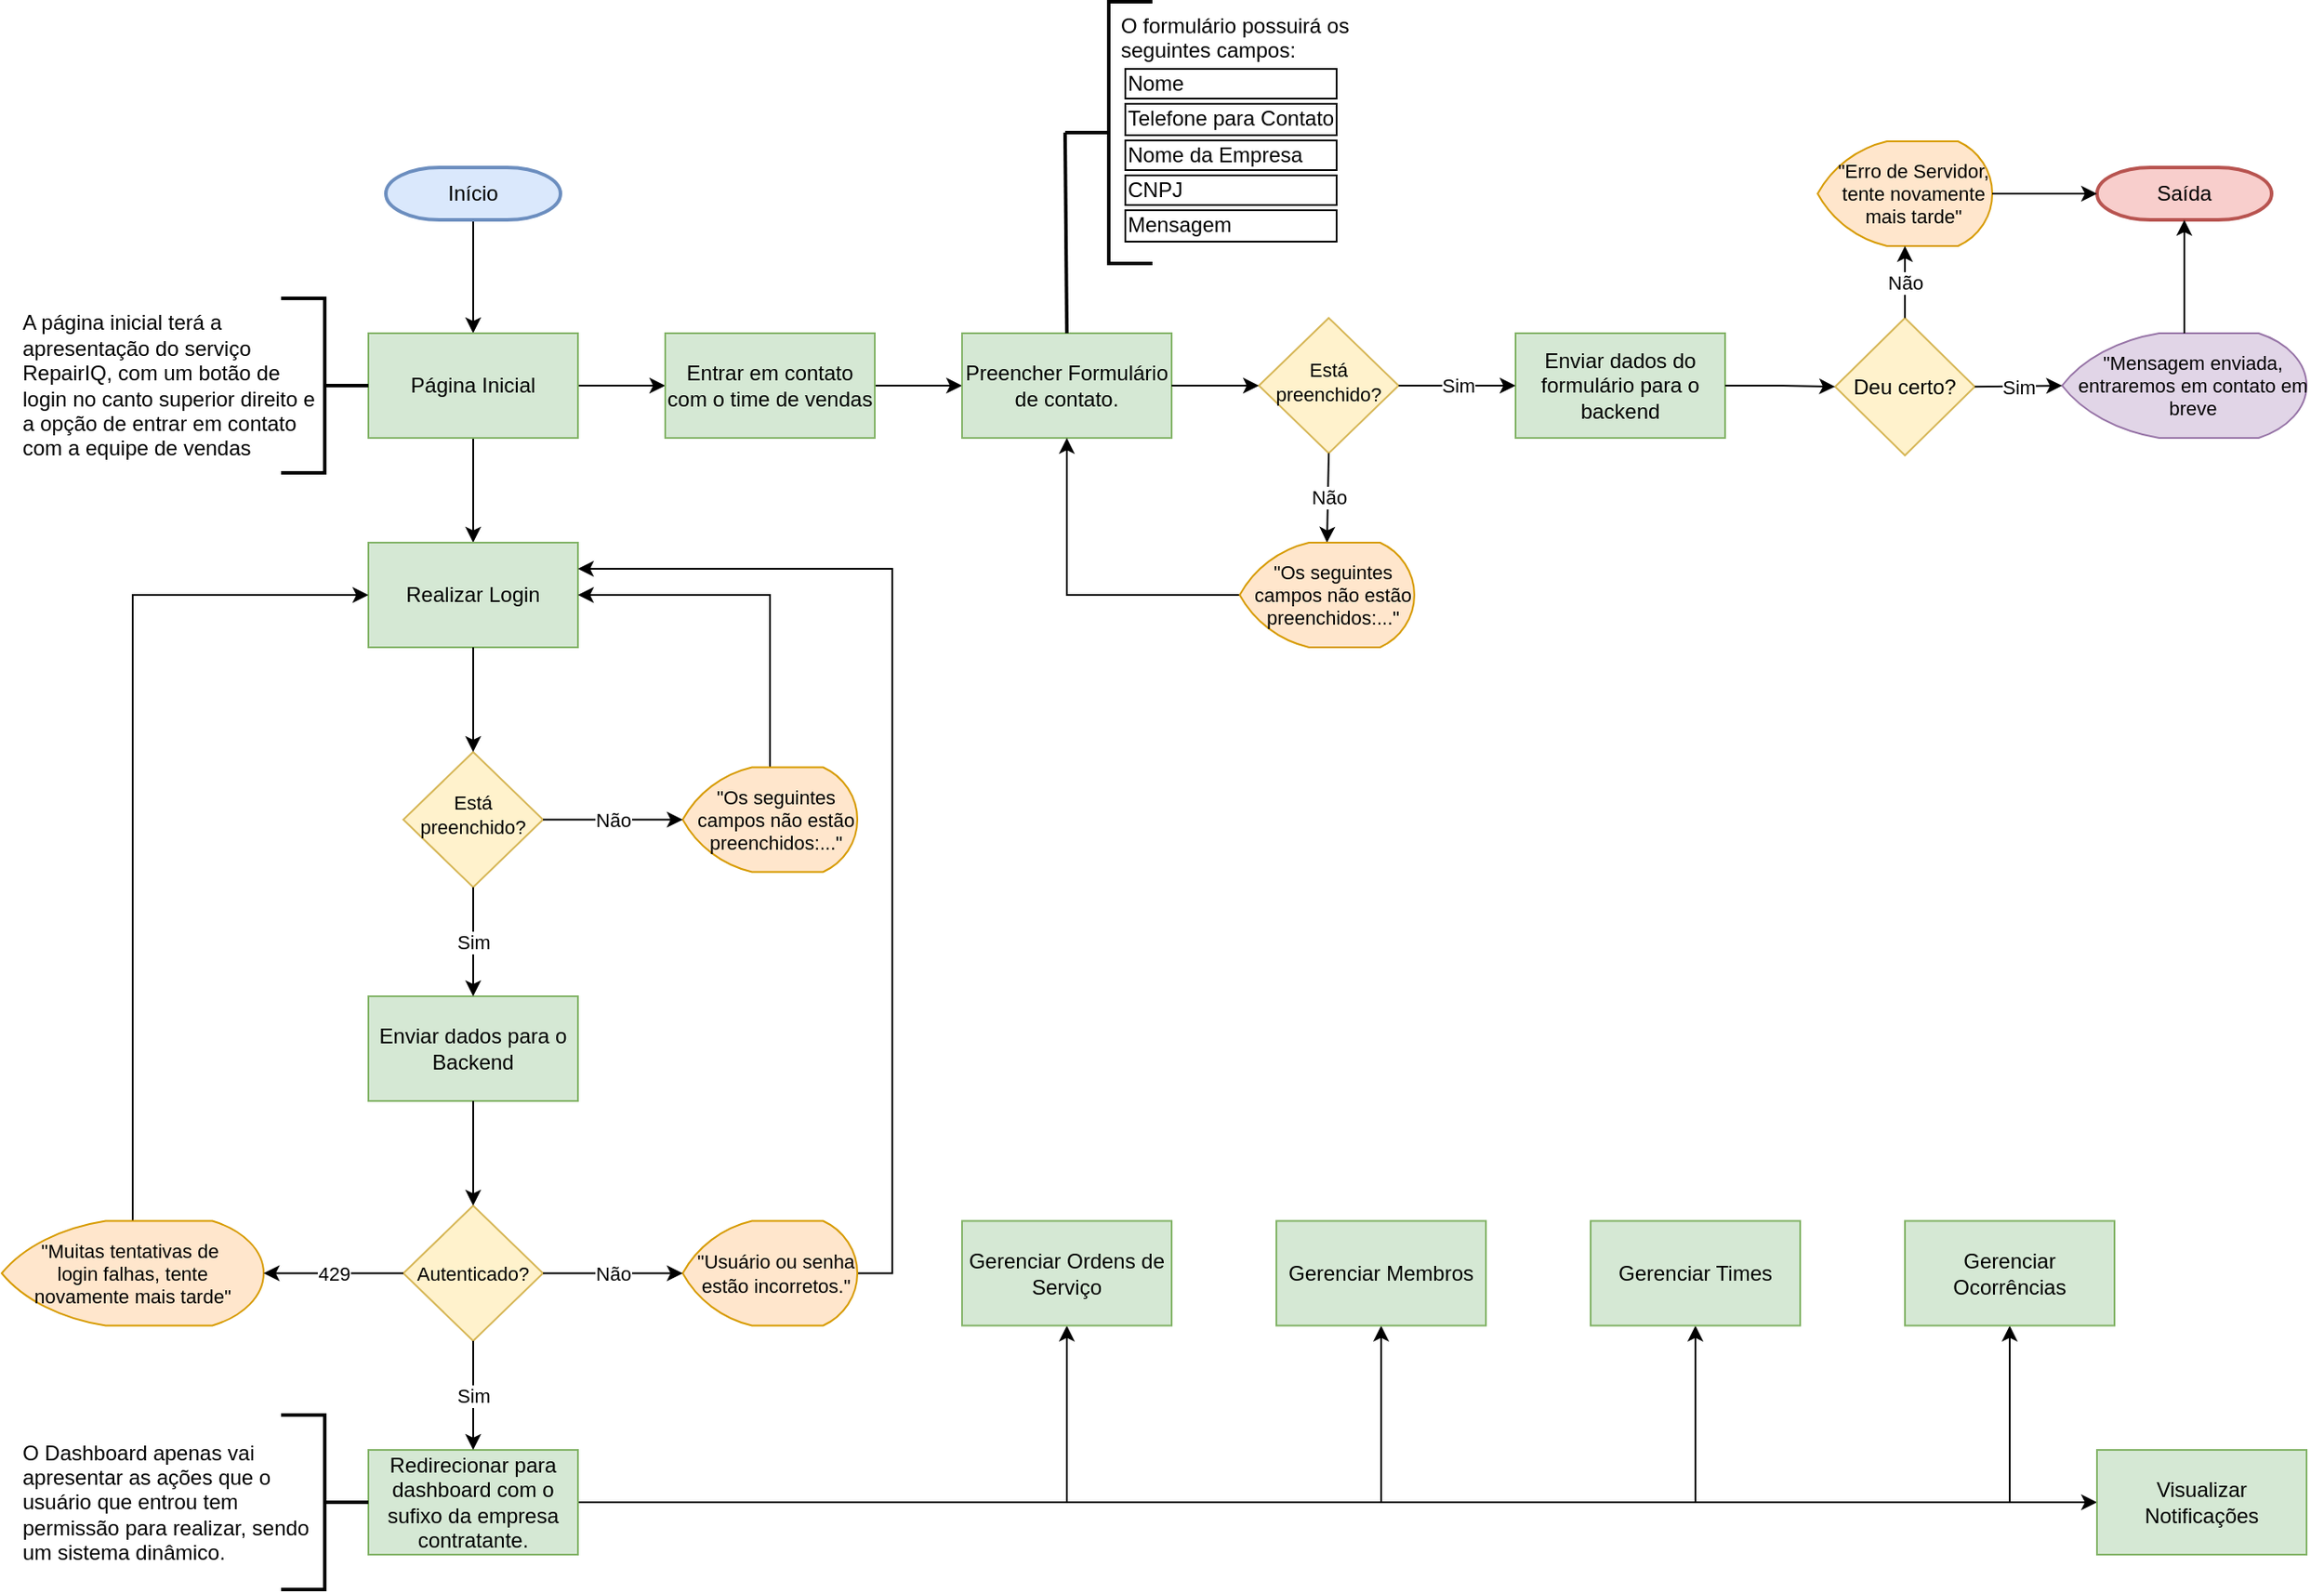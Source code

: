 <mxfile version="26.0.16">
  <diagram id="C5RBs43oDa-KdzZeNtuy" name="Page-1">
    <mxGraphModel grid="1" page="1" gridSize="10" guides="1" tooltips="1" connect="1" arrows="1" fold="1" pageScale="1" pageWidth="827" pageHeight="1169" math="0" shadow="0">
      <root>
        <mxCell id="WIyWlLk6GJQsqaUBKTNV-0" />
        <mxCell id="WIyWlLk6GJQsqaUBKTNV-1" parent="WIyWlLk6GJQsqaUBKTNV-0" />
        <mxCell id="ebNHYBMeu9ix7dMFebK0-6" style="edgeStyle=orthogonalEdgeStyle;rounded=0;orthogonalLoop=1;jettySize=auto;html=1;entryX=0.5;entryY=0;entryDx=0;entryDy=0;" edge="1" parent="WIyWlLk6GJQsqaUBKTNV-1" source="ebNHYBMeu9ix7dMFebK0-0" target="ebNHYBMeu9ix7dMFebK0-1">
          <mxGeometry relative="1" as="geometry" />
        </mxCell>
        <mxCell id="ebNHYBMeu9ix7dMFebK0-0" value="Início" style="strokeWidth=2;html=1;shape=mxgraph.flowchart.terminator;whiteSpace=wrap;fillColor=#dae8fc;strokeColor=#6c8ebf;" vertex="1" parent="WIyWlLk6GJQsqaUBKTNV-1">
          <mxGeometry x="60" y="25" width="100" height="30" as="geometry" />
        </mxCell>
        <mxCell id="ebNHYBMeu9ix7dMFebK0-9" style="edgeStyle=orthogonalEdgeStyle;rounded=0;orthogonalLoop=1;jettySize=auto;html=1;entryX=0.5;entryY=0;entryDx=0;entryDy=0;" edge="1" parent="WIyWlLk6GJQsqaUBKTNV-1" source="ebNHYBMeu9ix7dMFebK0-1" target="ebNHYBMeu9ix7dMFebK0-8">
          <mxGeometry relative="1" as="geometry" />
        </mxCell>
        <mxCell id="ebNHYBMeu9ix7dMFebK0-11" style="edgeStyle=orthogonalEdgeStyle;rounded=0;orthogonalLoop=1;jettySize=auto;html=1;entryX=0;entryY=0.5;entryDx=0;entryDy=0;" edge="1" parent="WIyWlLk6GJQsqaUBKTNV-1" source="ebNHYBMeu9ix7dMFebK0-1" target="ebNHYBMeu9ix7dMFebK0-10">
          <mxGeometry relative="1" as="geometry" />
        </mxCell>
        <mxCell id="ebNHYBMeu9ix7dMFebK0-1" value="Página Inicial" style="rounded=0;whiteSpace=wrap;html=1;fillColor=#d5e8d4;strokeColor=#82b366;" vertex="1" parent="WIyWlLk6GJQsqaUBKTNV-1">
          <mxGeometry x="50" y="120" width="120" height="60" as="geometry" />
        </mxCell>
        <mxCell id="ebNHYBMeu9ix7dMFebK0-3" value="" style="strokeWidth=2;html=1;shape=mxgraph.flowchart.annotation_2;align=left;labelPosition=right;pointerEvents=1;rotation=-180;" vertex="1" parent="WIyWlLk6GJQsqaUBKTNV-1">
          <mxGeometry y="100" width="50" height="100" as="geometry" />
        </mxCell>
        <mxCell id="ebNHYBMeu9ix7dMFebK0-5" value="A página inicial terá a apresentação do serviço RepairIQ, com um botão de login no canto superior direito e a opção de entrar em contato com a equipe de vendas" style="text;html=1;align=left;verticalAlign=middle;whiteSpace=wrap;rounded=0;" vertex="1" parent="WIyWlLk6GJQsqaUBKTNV-1">
          <mxGeometry x="-150" y="100" width="170" height="100" as="geometry" />
        </mxCell>
        <mxCell id="ebNHYBMeu9ix7dMFebK0-8" value="Realizar Login" style="rounded=0;whiteSpace=wrap;html=1;fillColor=#d5e8d4;strokeColor=#82b366;" vertex="1" parent="WIyWlLk6GJQsqaUBKTNV-1">
          <mxGeometry x="50" y="240" width="120" height="60" as="geometry" />
        </mxCell>
        <mxCell id="ebNHYBMeu9ix7dMFebK0-13" style="edgeStyle=orthogonalEdgeStyle;rounded=0;orthogonalLoop=1;jettySize=auto;html=1;entryX=0;entryY=0.5;entryDx=0;entryDy=0;" edge="1" parent="WIyWlLk6GJQsqaUBKTNV-1" source="ebNHYBMeu9ix7dMFebK0-10" target="ebNHYBMeu9ix7dMFebK0-12">
          <mxGeometry relative="1" as="geometry" />
        </mxCell>
        <mxCell id="ebNHYBMeu9ix7dMFebK0-10" value="Entrar em contato com o time de vendas" style="rounded=0;whiteSpace=wrap;html=1;fillColor=#d5e8d4;strokeColor=#82b366;" vertex="1" parent="WIyWlLk6GJQsqaUBKTNV-1">
          <mxGeometry x="220" y="120" width="120" height="60" as="geometry" />
        </mxCell>
        <mxCell id="ebNHYBMeu9ix7dMFebK0-12" value="Preencher Formulário de contato." style="rounded=0;whiteSpace=wrap;html=1;fillColor=#d5e8d4;strokeColor=#82b366;" vertex="1" parent="WIyWlLk6GJQsqaUBKTNV-1">
          <mxGeometry x="390" y="120" width="120" height="60" as="geometry" />
        </mxCell>
        <mxCell id="ebNHYBMeu9ix7dMFebK0-14" value="" style="strokeWidth=2;html=1;shape=mxgraph.flowchart.annotation_2;align=left;labelPosition=right;pointerEvents=1;rotation=0;" vertex="1" parent="WIyWlLk6GJQsqaUBKTNV-1">
          <mxGeometry x="449" y="-70" width="50" height="150" as="geometry" />
        </mxCell>
        <mxCell id="ebNHYBMeu9ix7dMFebK0-15" value="O formulário possuirá os seguintes campos:&lt;div&gt;&lt;table&gt;&lt;tbody&gt;&lt;tr&gt;&lt;td style=&quot;border: 1px solid rgb(0, 0, 0); border-collapse: collapse;&quot; border=&quot;1&quot;&gt;Nome&lt;br&gt;&lt;/td&gt;&lt;/tr&gt;&lt;tr&gt;&lt;td style=&quot;border: 1px solid rgb(0, 0, 0); border-collapse: collapse;&quot; border=&quot;1&quot;&gt;Telefone para Contato&lt;/td&gt;&lt;/tr&gt;&lt;tr&gt;&lt;td style=&quot;border: 1px solid rgb(0, 0, 0); border-collapse: collapse;&quot; border=&quot;1&quot;&gt;Nome da Empresa&lt;br&gt;&lt;/td&gt;&lt;/tr&gt;&lt;tr&gt;&lt;td style=&quot;border: 1px solid rgb(0, 0, 0); border-collapse: collapse;&quot; border=&quot;1&quot;&gt;CNPJ&lt;/td&gt;&lt;/tr&gt;&lt;tr&gt;&lt;td style=&quot;border: 1px solid rgb(0, 0, 0); border-collapse: collapse;&quot; border=&quot;1&quot;&gt;Mensagem&lt;/td&gt;&lt;/tr&gt;&lt;/tbody&gt;&lt;/table&gt;&lt;br&gt;&lt;/div&gt;" style="text;html=1;align=left;verticalAlign=middle;whiteSpace=wrap;rounded=0;" vertex="1" parent="WIyWlLk6GJQsqaUBKTNV-1">
          <mxGeometry x="479" y="-40" width="170" height="100" as="geometry" />
        </mxCell>
        <mxCell id="ebNHYBMeu9ix7dMFebK0-17" value="" style="endArrow=none;html=1;rounded=0;entryX=0;entryY=0.5;entryDx=0;entryDy=0;entryPerimeter=0;exitX=0.5;exitY=0;exitDx=0;exitDy=0;strokeWidth=2;" edge="1" parent="WIyWlLk6GJQsqaUBKTNV-1" source="ebNHYBMeu9ix7dMFebK0-12" target="ebNHYBMeu9ix7dMFebK0-14">
          <mxGeometry width="50" height="50" relative="1" as="geometry">
            <mxPoint x="390" y="330" as="sourcePoint" />
            <mxPoint x="440" y="280" as="targetPoint" />
          </mxGeometry>
        </mxCell>
        <mxCell id="ebNHYBMeu9ix7dMFebK0-19" value="Está preenchido?" style="strokeWidth=1;html=1;shape=mxgraph.flowchart.decision;whiteSpace=wrap;fontSize=11;verticalAlign=middle;spacing=2;spacingBottom=5;fillColor=#fff2cc;strokeColor=#d6b656;" vertex="1" parent="WIyWlLk6GJQsqaUBKTNV-1">
          <mxGeometry x="560" y="111.25" width="80" height="77.5" as="geometry" />
        </mxCell>
        <mxCell id="ebNHYBMeu9ix7dMFebK0-20" style="edgeStyle=orthogonalEdgeStyle;rounded=0;orthogonalLoop=1;jettySize=auto;html=1;entryX=0;entryY=0.5;entryDx=0;entryDy=0;entryPerimeter=0;" edge="1" parent="WIyWlLk6GJQsqaUBKTNV-1" source="ebNHYBMeu9ix7dMFebK0-12" target="ebNHYBMeu9ix7dMFebK0-19">
          <mxGeometry relative="1" as="geometry" />
        </mxCell>
        <mxCell id="ebNHYBMeu9ix7dMFebK0-21" value="Enviar dados do formulário para o backend" style="whiteSpace=wrap;html=1;fontSize=12;fillColor=#d5e8d4;strokeColor=#82b366;strokeWidth=1;spacing=2;spacingBottom=0;" vertex="1" parent="WIyWlLk6GJQsqaUBKTNV-1">
          <mxGeometry x="707" y="120" width="120" height="60" as="geometry" />
        </mxCell>
        <mxCell id="ebNHYBMeu9ix7dMFebK0-23" value="" style="endArrow=classic;html=1;rounded=0;entryX=0;entryY=0.5;entryDx=0;entryDy=0;exitX=1;exitY=0.5;exitDx=0;exitDy=0;exitPerimeter=0;" edge="1" parent="WIyWlLk6GJQsqaUBKTNV-1" source="ebNHYBMeu9ix7dMFebK0-19" target="ebNHYBMeu9ix7dMFebK0-21">
          <mxGeometry relative="1" as="geometry">
            <mxPoint x="360" y="310" as="sourcePoint" />
            <mxPoint x="460" y="310" as="targetPoint" />
          </mxGeometry>
        </mxCell>
        <mxCell id="ebNHYBMeu9ix7dMFebK0-24" value="Sim" style="edgeLabel;resizable=0;html=1;;align=center;verticalAlign=middle;" connectable="0" vertex="1" parent="ebNHYBMeu9ix7dMFebK0-23">
          <mxGeometry relative="1" as="geometry" />
        </mxCell>
        <mxCell id="ebNHYBMeu9ix7dMFebK0-28" value="" style="endArrow=classic;html=1;rounded=0;exitX=0.5;exitY=1;exitDx=0;exitDy=0;exitPerimeter=0;entryX=0.5;entryY=0;entryDx=0;entryDy=0;entryPerimeter=0;" edge="1" parent="WIyWlLk6GJQsqaUBKTNV-1" source="ebNHYBMeu9ix7dMFebK0-19" target="ebNHYBMeu9ix7dMFebK0-32">
          <mxGeometry relative="1" as="geometry">
            <mxPoint x="250" y="280" as="sourcePoint" />
            <mxPoint x="600" y="240" as="targetPoint" />
          </mxGeometry>
        </mxCell>
        <mxCell id="ebNHYBMeu9ix7dMFebK0-29" value="Não" style="edgeLabel;resizable=0;html=1;;align=center;verticalAlign=middle;" connectable="0" vertex="1" parent="ebNHYBMeu9ix7dMFebK0-28">
          <mxGeometry relative="1" as="geometry" />
        </mxCell>
        <mxCell id="ebNHYBMeu9ix7dMFebK0-33" style="edgeStyle=orthogonalEdgeStyle;rounded=0;orthogonalLoop=1;jettySize=auto;html=1;entryX=0.5;entryY=1;entryDx=0;entryDy=0;" edge="1" parent="WIyWlLk6GJQsqaUBKTNV-1" source="ebNHYBMeu9ix7dMFebK0-32" target="ebNHYBMeu9ix7dMFebK0-12">
          <mxGeometry relative="1" as="geometry" />
        </mxCell>
        <mxCell id="ebNHYBMeu9ix7dMFebK0-32" value="&quot;Os seguintes campos não estão preenchidos:...&quot;" style="strokeWidth=1;html=1;shape=mxgraph.flowchart.display;whiteSpace=wrap;fillColor=#ffe6cc;strokeColor=#d79b00;spacingRight=-7;fontSize=11;" vertex="1" parent="WIyWlLk6GJQsqaUBKTNV-1">
          <mxGeometry x="549" y="240" width="100" height="60" as="geometry" />
        </mxCell>
        <mxCell id="ebNHYBMeu9ix7dMFebK0-34" value="Deu certo?" style="strokeWidth=1;html=1;shape=mxgraph.flowchart.decision;whiteSpace=wrap;fillColor=#fff2cc;strokeColor=#d6b656;" vertex="1" parent="WIyWlLk6GJQsqaUBKTNV-1">
          <mxGeometry x="890" y="111.25" width="80" height="78.75" as="geometry" />
        </mxCell>
        <mxCell id="ebNHYBMeu9ix7dMFebK0-35" style="edgeStyle=orthogonalEdgeStyle;rounded=0;orthogonalLoop=1;jettySize=auto;html=1;entryX=0;entryY=0.5;entryDx=0;entryDy=0;entryPerimeter=0;" edge="1" parent="WIyWlLk6GJQsqaUBKTNV-1" source="ebNHYBMeu9ix7dMFebK0-21" target="ebNHYBMeu9ix7dMFebK0-34">
          <mxGeometry relative="1" as="geometry" />
        </mxCell>
        <mxCell id="ebNHYBMeu9ix7dMFebK0-36" value="&quot;Erro de Servidor, tente novamente mais tarde&quot;" style="strokeWidth=1;html=1;shape=mxgraph.flowchart.display;whiteSpace=wrap;fillColor=#ffe6cc;strokeColor=#d79b00;fontSize=11;spacingBottom=0;align=center;spacingRight=-10;" vertex="1" parent="WIyWlLk6GJQsqaUBKTNV-1">
          <mxGeometry x="880" y="10" width="100" height="60" as="geometry" />
        </mxCell>
        <mxCell id="ebNHYBMeu9ix7dMFebK0-37" value="" style="endArrow=classic;html=1;rounded=0;exitX=0.5;exitY=0;exitDx=0;exitDy=0;exitPerimeter=0;" edge="1" parent="WIyWlLk6GJQsqaUBKTNV-1" source="ebNHYBMeu9ix7dMFebK0-34">
          <mxGeometry relative="1" as="geometry">
            <mxPoint x="610" y="170" as="sourcePoint" />
            <mxPoint x="930" y="70" as="targetPoint" />
          </mxGeometry>
        </mxCell>
        <mxCell id="ebNHYBMeu9ix7dMFebK0-38" value="Não" style="edgeLabel;resizable=0;html=1;;align=center;verticalAlign=middle;" connectable="0" vertex="1" parent="ebNHYBMeu9ix7dMFebK0-37">
          <mxGeometry relative="1" as="geometry" />
        </mxCell>
        <mxCell id="ebNHYBMeu9ix7dMFebK0-40" value="Saída" style="strokeWidth=2;html=1;shape=mxgraph.flowchart.terminator;whiteSpace=wrap;fillColor=#f8cecc;strokeColor=#b85450;" vertex="1" parent="WIyWlLk6GJQsqaUBKTNV-1">
          <mxGeometry x="1040" y="25" width="100" height="30" as="geometry" />
        </mxCell>
        <mxCell id="ebNHYBMeu9ix7dMFebK0-42" style="edgeStyle=orthogonalEdgeStyle;rounded=0;orthogonalLoop=1;jettySize=auto;html=1;entryX=0;entryY=0.5;entryDx=0;entryDy=0;entryPerimeter=0;" edge="1" parent="WIyWlLk6GJQsqaUBKTNV-1" source="ebNHYBMeu9ix7dMFebK0-36" target="ebNHYBMeu9ix7dMFebK0-40">
          <mxGeometry relative="1" as="geometry" />
        </mxCell>
        <mxCell id="ebNHYBMeu9ix7dMFebK0-45" value="Está preenchido?" style="strokeWidth=1;html=1;shape=mxgraph.flowchart.decision;whiteSpace=wrap;fontSize=11;verticalAlign=middle;spacing=2;spacingBottom=5;fillColor=#fff2cc;strokeColor=#d6b656;" vertex="1" parent="WIyWlLk6GJQsqaUBKTNV-1">
          <mxGeometry x="70" y="360" width="80" height="77.5" as="geometry" />
        </mxCell>
        <mxCell id="ebNHYBMeu9ix7dMFebK0-46" style="edgeStyle=orthogonalEdgeStyle;rounded=0;orthogonalLoop=1;jettySize=auto;html=1;entryX=0.5;entryY=0;entryDx=0;entryDy=0;entryPerimeter=0;" edge="1" parent="WIyWlLk6GJQsqaUBKTNV-1" source="ebNHYBMeu9ix7dMFebK0-8" target="ebNHYBMeu9ix7dMFebK0-45">
          <mxGeometry relative="1" as="geometry" />
        </mxCell>
        <mxCell id="ebNHYBMeu9ix7dMFebK0-49" style="edgeStyle=orthogonalEdgeStyle;rounded=0;orthogonalLoop=1;jettySize=auto;html=1;exitX=0.5;exitY=0;exitDx=0;exitDy=0;exitPerimeter=0;entryX=1;entryY=0.5;entryDx=0;entryDy=0;" edge="1" parent="WIyWlLk6GJQsqaUBKTNV-1" source="ebNHYBMeu9ix7dMFebK0-47" target="ebNHYBMeu9ix7dMFebK0-8">
          <mxGeometry relative="1" as="geometry" />
        </mxCell>
        <mxCell id="ebNHYBMeu9ix7dMFebK0-47" value="&quot;Os seguintes campos não estão preenchidos:...&quot;" style="strokeWidth=1;html=1;shape=mxgraph.flowchart.display;whiteSpace=wrap;fillColor=#ffe6cc;strokeColor=#d79b00;spacingRight=-7;fontSize=11;" vertex="1" parent="WIyWlLk6GJQsqaUBKTNV-1">
          <mxGeometry x="230" y="368.75" width="100" height="60" as="geometry" />
        </mxCell>
        <mxCell id="ebNHYBMeu9ix7dMFebK0-50" value="Enviar dados para o Backend" style="rounded=0;whiteSpace=wrap;html=1;fillColor=#d5e8d4;strokeColor=#82b366;" vertex="1" parent="WIyWlLk6GJQsqaUBKTNV-1">
          <mxGeometry x="50" y="500" width="120" height="60" as="geometry" />
        </mxCell>
        <mxCell id="ebNHYBMeu9ix7dMFebK0-51" value="" style="endArrow=classic;html=1;rounded=0;exitX=1;exitY=0.5;exitDx=0;exitDy=0;exitPerimeter=0;entryX=0;entryY=0.5;entryDx=0;entryDy=0;entryPerimeter=0;" edge="1" parent="WIyWlLk6GJQsqaUBKTNV-1" source="ebNHYBMeu9ix7dMFebK0-45" target="ebNHYBMeu9ix7dMFebK0-47">
          <mxGeometry relative="1" as="geometry">
            <mxPoint x="610" y="199" as="sourcePoint" />
            <mxPoint x="609" y="250" as="targetPoint" />
          </mxGeometry>
        </mxCell>
        <mxCell id="ebNHYBMeu9ix7dMFebK0-52" value="Não" style="edgeLabel;resizable=0;html=1;;align=center;verticalAlign=middle;" connectable="0" vertex="1" parent="ebNHYBMeu9ix7dMFebK0-51">
          <mxGeometry relative="1" as="geometry" />
        </mxCell>
        <mxCell id="ebNHYBMeu9ix7dMFebK0-53" value="" style="endArrow=classic;html=1;rounded=0;entryX=0.5;entryY=0;entryDx=0;entryDy=0;exitX=0.5;exitY=1;exitDx=0;exitDy=0;exitPerimeter=0;" edge="1" parent="WIyWlLk6GJQsqaUBKTNV-1" source="ebNHYBMeu9ix7dMFebK0-45" target="ebNHYBMeu9ix7dMFebK0-50">
          <mxGeometry relative="1" as="geometry">
            <mxPoint x="650" y="160" as="sourcePoint" />
            <mxPoint x="717" y="160" as="targetPoint" />
          </mxGeometry>
        </mxCell>
        <mxCell id="ebNHYBMeu9ix7dMFebK0-54" value="Sim" style="edgeLabel;resizable=0;html=1;;align=center;verticalAlign=middle;" connectable="0" vertex="1" parent="ebNHYBMeu9ix7dMFebK0-53">
          <mxGeometry relative="1" as="geometry" />
        </mxCell>
        <mxCell id="ebNHYBMeu9ix7dMFebK0-56" value="Autenticado?" style="strokeWidth=1;html=1;shape=mxgraph.flowchart.decision;whiteSpace=wrap;fontSize=11;verticalAlign=middle;spacing=2;spacingBottom=0;fillColor=#fff2cc;strokeColor=#d6b656;" vertex="1" parent="WIyWlLk6GJQsqaUBKTNV-1">
          <mxGeometry x="70" y="620" width="80" height="77.5" as="geometry" />
        </mxCell>
        <mxCell id="ebNHYBMeu9ix7dMFebK0-57" style="edgeStyle=orthogonalEdgeStyle;rounded=0;orthogonalLoop=1;jettySize=auto;html=1;entryX=0.5;entryY=0;entryDx=0;entryDy=0;entryPerimeter=0;exitX=0.5;exitY=1;exitDx=0;exitDy=0;" edge="1" parent="WIyWlLk6GJQsqaUBKTNV-1" source="ebNHYBMeu9ix7dMFebK0-50" target="ebNHYBMeu9ix7dMFebK0-56">
          <mxGeometry relative="1" as="geometry" />
        </mxCell>
        <mxCell id="ebNHYBMeu9ix7dMFebK0-58" value="&quot;Mensagem enviada, entraremos em contato em breve" style="strokeWidth=1;html=1;shape=mxgraph.flowchart.display;whiteSpace=wrap;fillColor=#e1d5e7;strokeColor=#9673a6;fontSize=11;spacingBottom=0;align=center;spacingRight=-10;" vertex="1" parent="WIyWlLk6GJQsqaUBKTNV-1">
          <mxGeometry x="1020" y="120" width="140" height="60" as="geometry" />
        </mxCell>
        <mxCell id="ebNHYBMeu9ix7dMFebK0-59" value="" style="endArrow=classic;html=1;rounded=0;entryX=0;entryY=0.5;entryDx=0;entryDy=0;exitX=1;exitY=0.5;exitDx=0;exitDy=0;exitPerimeter=0;entryPerimeter=0;" edge="1" parent="WIyWlLk6GJQsqaUBKTNV-1" source="ebNHYBMeu9ix7dMFebK0-34" target="ebNHYBMeu9ix7dMFebK0-58">
          <mxGeometry relative="1" as="geometry">
            <mxPoint x="650" y="160" as="sourcePoint" />
            <mxPoint x="717" y="160" as="targetPoint" />
          </mxGeometry>
        </mxCell>
        <mxCell id="ebNHYBMeu9ix7dMFebK0-60" value="Sim" style="edgeLabel;resizable=0;html=1;;align=center;verticalAlign=middle;" connectable="0" vertex="1" parent="ebNHYBMeu9ix7dMFebK0-59">
          <mxGeometry relative="1" as="geometry" />
        </mxCell>
        <mxCell id="ebNHYBMeu9ix7dMFebK0-61" style="edgeStyle=orthogonalEdgeStyle;rounded=0;orthogonalLoop=1;jettySize=auto;html=1;entryX=0.5;entryY=1;entryDx=0;entryDy=0;entryPerimeter=0;" edge="1" parent="WIyWlLk6GJQsqaUBKTNV-1" source="ebNHYBMeu9ix7dMFebK0-58" target="ebNHYBMeu9ix7dMFebK0-40">
          <mxGeometry relative="1" as="geometry" />
        </mxCell>
        <mxCell id="ebNHYBMeu9ix7dMFebK0-66" style="edgeStyle=orthogonalEdgeStyle;rounded=0;orthogonalLoop=1;jettySize=auto;html=1;exitX=1;exitY=0.5;exitDx=0;exitDy=0;exitPerimeter=0;entryX=1;entryY=0.25;entryDx=0;entryDy=0;" edge="1" parent="WIyWlLk6GJQsqaUBKTNV-1" source="ebNHYBMeu9ix7dMFebK0-62" target="ebNHYBMeu9ix7dMFebK0-8">
          <mxGeometry relative="1" as="geometry" />
        </mxCell>
        <mxCell id="ebNHYBMeu9ix7dMFebK0-62" value="&quot;Usuário ou senha estão incorretos.&quot;" style="strokeWidth=1;html=1;shape=mxgraph.flowchart.display;whiteSpace=wrap;fillColor=#ffe6cc;strokeColor=#d79b00;spacingRight=-7;fontSize=11;" vertex="1" parent="WIyWlLk6GJQsqaUBKTNV-1">
          <mxGeometry x="230" y="628.75" width="100" height="60" as="geometry" />
        </mxCell>
        <mxCell id="ebNHYBMeu9ix7dMFebK0-63" value="" style="endArrow=classic;html=1;rounded=0;" edge="1" parent="WIyWlLk6GJQsqaUBKTNV-1" source="ebNHYBMeu9ix7dMFebK0-56" target="ebNHYBMeu9ix7dMFebK0-62">
          <mxGeometry relative="1" as="geometry">
            <mxPoint x="150" y="659" as="sourcePoint" />
            <mxPoint x="609" y="510" as="targetPoint" />
          </mxGeometry>
        </mxCell>
        <mxCell id="ebNHYBMeu9ix7dMFebK0-64" value="Não" style="edgeLabel;resizable=0;html=1;;align=center;verticalAlign=middle;" connectable="0" vertex="1" parent="ebNHYBMeu9ix7dMFebK0-63">
          <mxGeometry relative="1" as="geometry" />
        </mxCell>
        <mxCell id="ebNHYBMeu9ix7dMFebK0-73" style="edgeStyle=orthogonalEdgeStyle;rounded=0;orthogonalLoop=1;jettySize=auto;html=1;entryX=0;entryY=0.5;entryDx=0;entryDy=0;exitX=0.5;exitY=0;exitDx=0;exitDy=0;exitPerimeter=0;" edge="1" parent="WIyWlLk6GJQsqaUBKTNV-1" source="ebNHYBMeu9ix7dMFebK0-68" target="ebNHYBMeu9ix7dMFebK0-8">
          <mxGeometry relative="1" as="geometry" />
        </mxCell>
        <mxCell id="ebNHYBMeu9ix7dMFebK0-68" value="&quot;Muitas tentativas de&amp;nbsp;&lt;div&gt;login falhas, tente&lt;div&gt;novamente mais tarde&quot;&lt;/div&gt;&lt;/div&gt;" style="strokeWidth=1;html=1;shape=mxgraph.flowchart.display;whiteSpace=wrap;fillColor=#ffe6cc;strokeColor=#d79b00;fontSize=11;" vertex="1" parent="WIyWlLk6GJQsqaUBKTNV-1">
          <mxGeometry x="-160" y="628.75" width="150" height="60" as="geometry" />
        </mxCell>
        <mxCell id="ebNHYBMeu9ix7dMFebK0-69" value="" style="endArrow=classic;html=1;rounded=0;" edge="1" parent="WIyWlLk6GJQsqaUBKTNV-1" source="ebNHYBMeu9ix7dMFebK0-56" target="ebNHYBMeu9ix7dMFebK0-68">
          <mxGeometry relative="1" as="geometry">
            <mxPoint x="160" y="409" as="sourcePoint" />
            <mxPoint x="240" y="409" as="targetPoint" />
          </mxGeometry>
        </mxCell>
        <mxCell id="ebNHYBMeu9ix7dMFebK0-70" value="429" style="edgeLabel;resizable=0;html=1;;align=center;verticalAlign=middle;" connectable="0" vertex="1" parent="ebNHYBMeu9ix7dMFebK0-69">
          <mxGeometry relative="1" as="geometry" />
        </mxCell>
        <mxCell id="ebNHYBMeu9ix7dMFebK0-84" style="edgeStyle=orthogonalEdgeStyle;rounded=0;orthogonalLoop=1;jettySize=auto;html=1;" edge="1" parent="WIyWlLk6GJQsqaUBKTNV-1" source="ebNHYBMeu9ix7dMFebK0-76" target="ebNHYBMeu9ix7dMFebK0-83">
          <mxGeometry relative="1" as="geometry">
            <mxPoint x="450" y="680" as="targetPoint" />
          </mxGeometry>
        </mxCell>
        <mxCell id="ebNHYBMeu9ix7dMFebK0-86" style="edgeStyle=orthogonalEdgeStyle;rounded=0;orthogonalLoop=1;jettySize=auto;html=1;" edge="1" parent="WIyWlLk6GJQsqaUBKTNV-1" source="ebNHYBMeu9ix7dMFebK0-76" target="ebNHYBMeu9ix7dMFebK0-85">
          <mxGeometry relative="1" as="geometry" />
        </mxCell>
        <mxCell id="ebNHYBMeu9ix7dMFebK0-90" style="edgeStyle=orthogonalEdgeStyle;rounded=0;orthogonalLoop=1;jettySize=auto;html=1;" edge="1" parent="WIyWlLk6GJQsqaUBKTNV-1" source="ebNHYBMeu9ix7dMFebK0-76" target="ebNHYBMeu9ix7dMFebK0-87">
          <mxGeometry relative="1" as="geometry" />
        </mxCell>
        <mxCell id="ebNHYBMeu9ix7dMFebK0-91" style="edgeStyle=orthogonalEdgeStyle;rounded=0;orthogonalLoop=1;jettySize=auto;html=1;" edge="1" parent="WIyWlLk6GJQsqaUBKTNV-1" source="ebNHYBMeu9ix7dMFebK0-76" target="ebNHYBMeu9ix7dMFebK0-88">
          <mxGeometry relative="1" as="geometry" />
        </mxCell>
        <mxCell id="ebNHYBMeu9ix7dMFebK0-92" style="edgeStyle=orthogonalEdgeStyle;rounded=0;orthogonalLoop=1;jettySize=auto;html=1;" edge="1" parent="WIyWlLk6GJQsqaUBKTNV-1" source="ebNHYBMeu9ix7dMFebK0-76" target="ebNHYBMeu9ix7dMFebK0-89">
          <mxGeometry relative="1" as="geometry" />
        </mxCell>
        <mxCell id="ebNHYBMeu9ix7dMFebK0-76" value="Redirecionar para dashboard com o sufixo da empresa contratante." style="rounded=0;whiteSpace=wrap;html=1;fillColor=#d5e8d4;strokeColor=#82b366;" vertex="1" parent="WIyWlLk6GJQsqaUBKTNV-1">
          <mxGeometry x="50" y="760" width="120" height="60" as="geometry" />
        </mxCell>
        <mxCell id="ebNHYBMeu9ix7dMFebK0-77" value="" style="endArrow=classic;html=1;rounded=0;" edge="1" parent="WIyWlLk6GJQsqaUBKTNV-1" source="ebNHYBMeu9ix7dMFebK0-56" target="ebNHYBMeu9ix7dMFebK0-76">
          <mxGeometry relative="1" as="geometry">
            <mxPoint x="120" y="448" as="sourcePoint" />
            <mxPoint x="120" y="510" as="targetPoint" />
          </mxGeometry>
        </mxCell>
        <mxCell id="ebNHYBMeu9ix7dMFebK0-78" value="Sim" style="edgeLabel;resizable=0;html=1;;align=center;verticalAlign=middle;" connectable="0" vertex="1" parent="ebNHYBMeu9ix7dMFebK0-77">
          <mxGeometry relative="1" as="geometry" />
        </mxCell>
        <mxCell id="ebNHYBMeu9ix7dMFebK0-80" value="" style="strokeWidth=2;html=1;shape=mxgraph.flowchart.annotation_2;align=left;labelPosition=right;pointerEvents=1;rotation=-180;" vertex="1" parent="WIyWlLk6GJQsqaUBKTNV-1">
          <mxGeometry y="740" width="50" height="100" as="geometry" />
        </mxCell>
        <mxCell id="ebNHYBMeu9ix7dMFebK0-82" value="O Dashboard apenas vai apresentar as ações que o usuário que entrou tem permissão para realizar, sendo um sistema dinâmico." style="text;html=1;align=left;verticalAlign=middle;whiteSpace=wrap;rounded=0;" vertex="1" parent="WIyWlLk6GJQsqaUBKTNV-1">
          <mxGeometry x="-150" y="740" width="170" height="100" as="geometry" />
        </mxCell>
        <mxCell id="ebNHYBMeu9ix7dMFebK0-83" value="Gerenciar Ordens de Serviço" style="rounded=0;whiteSpace=wrap;html=1;fillColor=#d5e8d4;strokeColor=#82b366;" vertex="1" parent="WIyWlLk6GJQsqaUBKTNV-1">
          <mxGeometry x="390" y="628.75" width="120" height="60" as="geometry" />
        </mxCell>
        <mxCell id="ebNHYBMeu9ix7dMFebK0-85" value="Gerenciar Membros" style="rounded=0;whiteSpace=wrap;html=1;fillColor=#d5e8d4;strokeColor=#82b366;" vertex="1" parent="WIyWlLk6GJQsqaUBKTNV-1">
          <mxGeometry x="570" y="628.75" width="120" height="60" as="geometry" />
        </mxCell>
        <mxCell id="ebNHYBMeu9ix7dMFebK0-87" value="Gerenciar Times" style="rounded=0;whiteSpace=wrap;html=1;fillColor=#d5e8d4;strokeColor=#82b366;" vertex="1" parent="WIyWlLk6GJQsqaUBKTNV-1">
          <mxGeometry x="750" y="628.75" width="120" height="60" as="geometry" />
        </mxCell>
        <mxCell id="ebNHYBMeu9ix7dMFebK0-88" value="Gerenciar Ocorrências" style="rounded=0;whiteSpace=wrap;html=1;fillColor=#d5e8d4;strokeColor=#82b366;" vertex="1" parent="WIyWlLk6GJQsqaUBKTNV-1">
          <mxGeometry x="930" y="628.75" width="120" height="60" as="geometry" />
        </mxCell>
        <mxCell id="ebNHYBMeu9ix7dMFebK0-89" value="Visualizar Notificações" style="rounded=0;whiteSpace=wrap;html=1;fillColor=#d5e8d4;strokeColor=#82b366;" vertex="1" parent="WIyWlLk6GJQsqaUBKTNV-1">
          <mxGeometry x="1040" y="760" width="120" height="60" as="geometry" />
        </mxCell>
      </root>
    </mxGraphModel>
  </diagram>
</mxfile>
